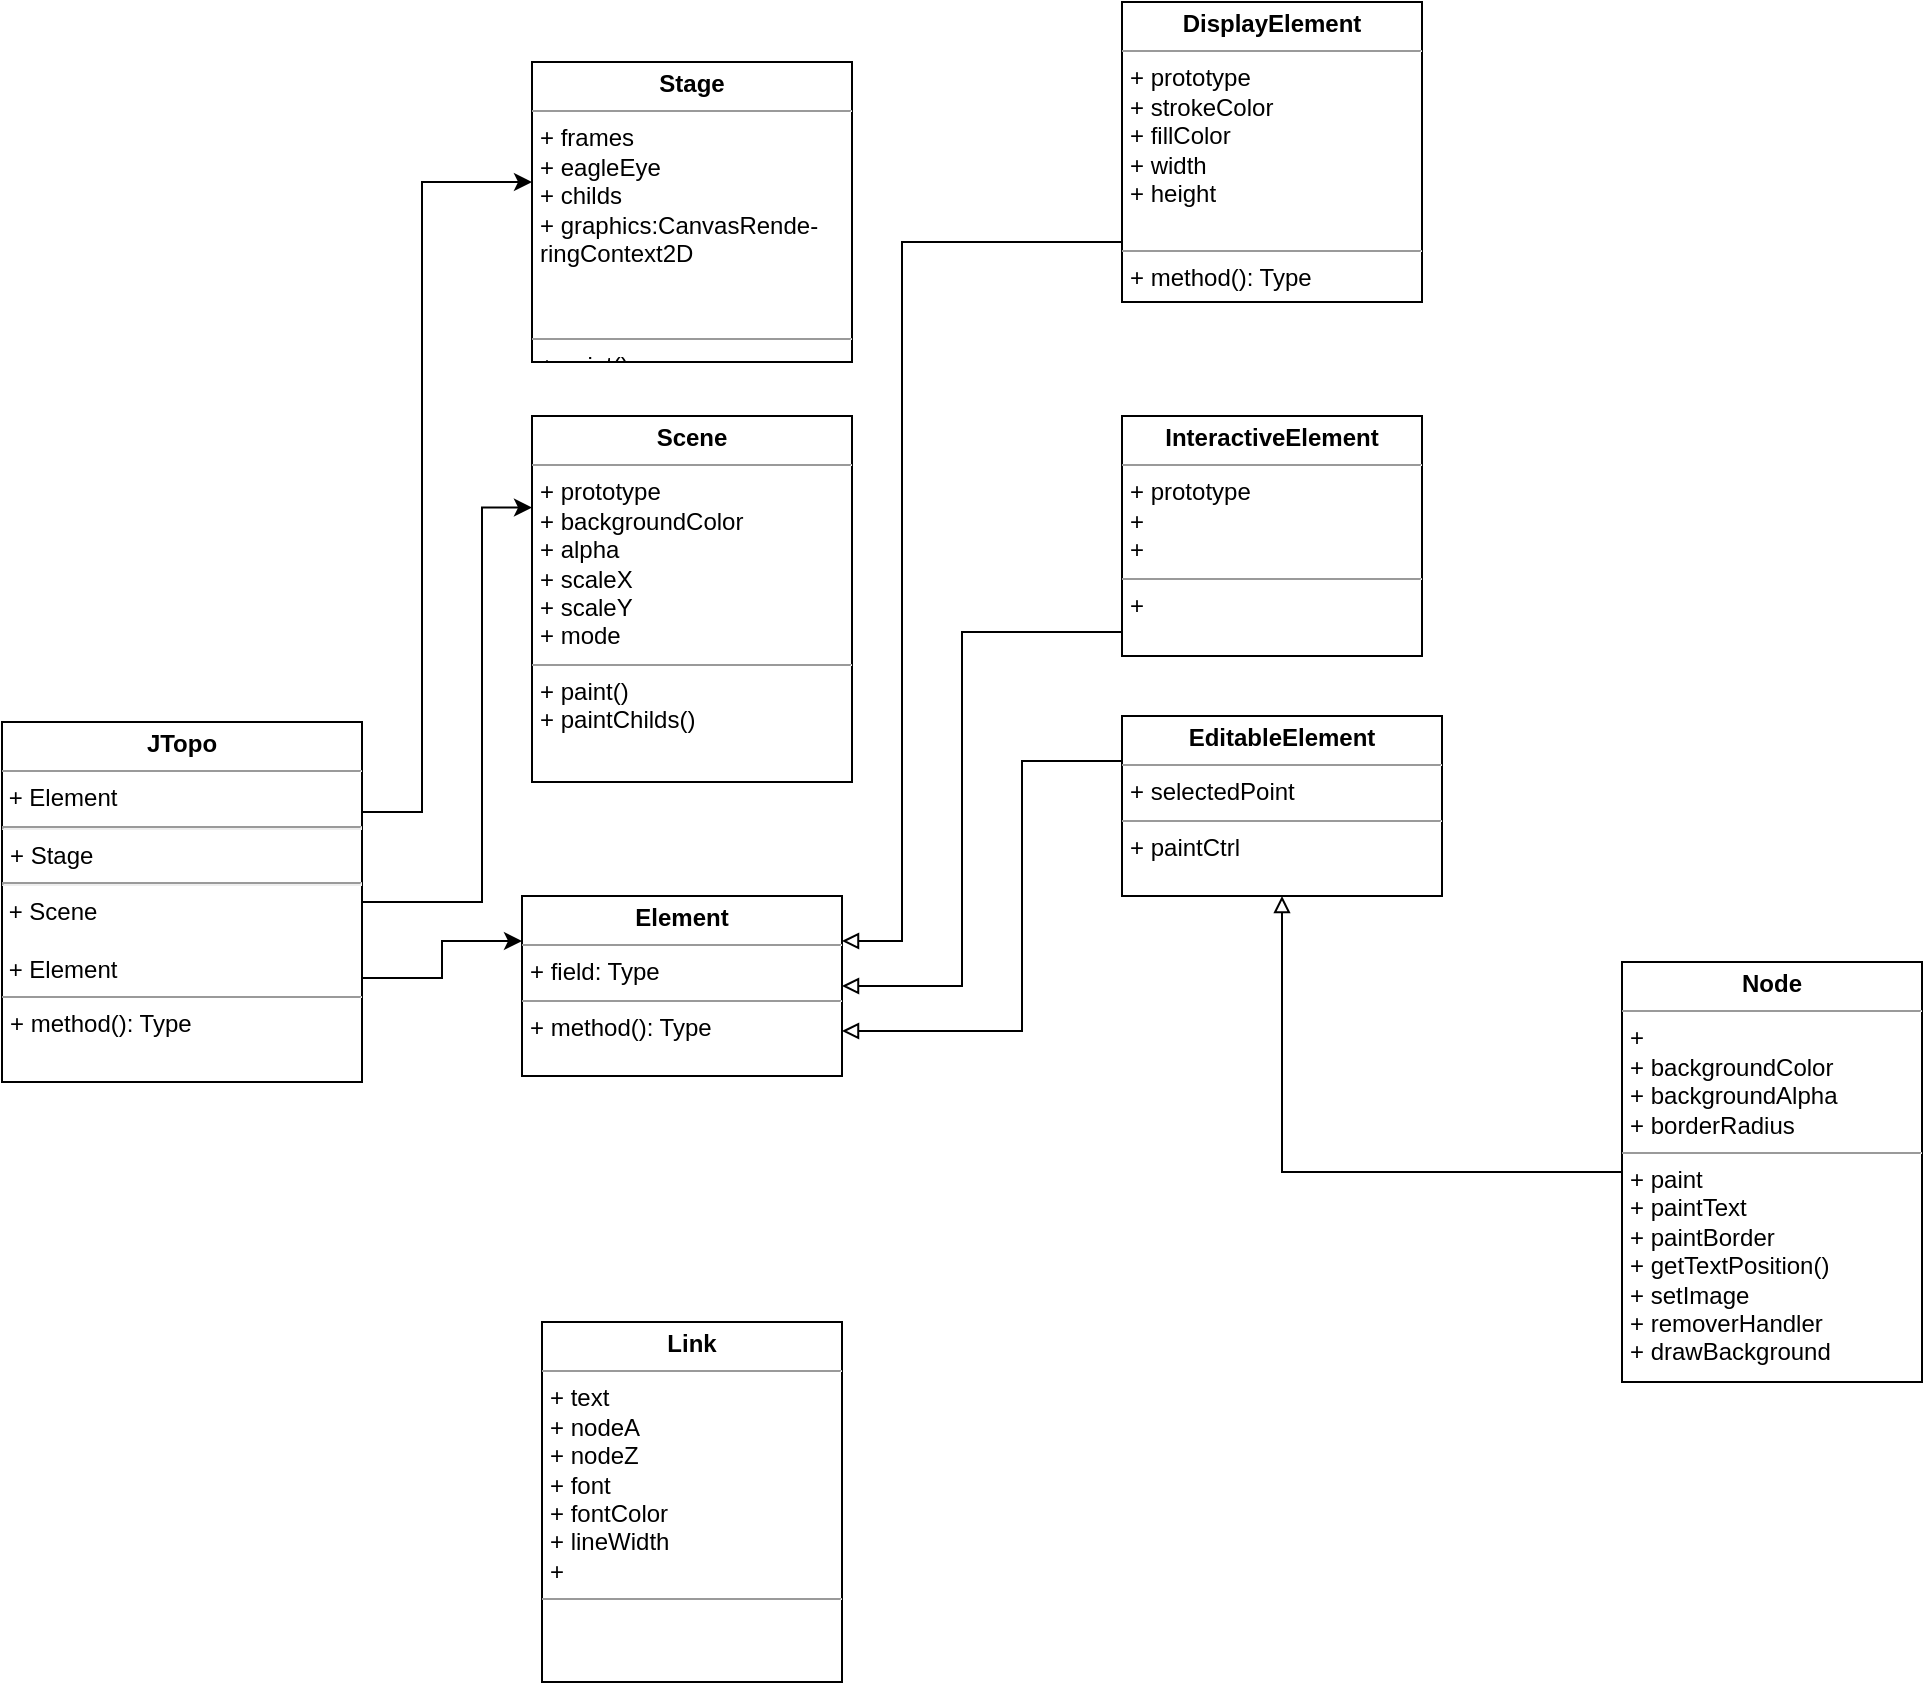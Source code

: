<mxfile version="16.1.4" type="github">
  <diagram id="dJBsx4O1nZzHeu0fgfRI" name="第 1 页">
    <mxGraphModel dx="1035" dy="594" grid="1" gridSize="30" guides="1" tooltips="1" connect="1" arrows="1" fold="1" page="1" pageScale="1" pageWidth="827" pageHeight="1169" background="none" math="0" shadow="0">
      <root>
        <mxCell id="0" />
        <mxCell id="1" parent="0" />
        <mxCell id="udzm1Mu4DVqetjzfQplh-1" value="&lt;p style=&quot;margin: 0px ; margin-top: 4px ; text-align: center&quot;&gt;&lt;b&gt;Scene&lt;/b&gt;&lt;/p&gt;&lt;hr size=&quot;1&quot;&gt;&lt;p style=&quot;margin: 0px ; margin-left: 4px&quot;&gt;+ prototype&lt;/p&gt;&lt;p style=&quot;margin: 0px ; margin-left: 4px&quot;&gt;+ backgroundColor&lt;/p&gt;&lt;p style=&quot;margin: 0px ; margin-left: 4px&quot;&gt;+ alpha&lt;/p&gt;&lt;p style=&quot;margin: 0px ; margin-left: 4px&quot;&gt;+ scaleX&lt;/p&gt;&lt;p style=&quot;margin: 0px ; margin-left: 4px&quot;&gt;+ scaleY&lt;/p&gt;&lt;p style=&quot;margin: 0px ; margin-left: 4px&quot;&gt;+ mode&lt;/p&gt;&lt;hr size=&quot;1&quot;&gt;&lt;p style=&quot;margin: 0px ; margin-left: 4px&quot;&gt;+ paint()&lt;/p&gt;&lt;p style=&quot;margin: 0px ; margin-left: 4px&quot;&gt;+ paintChilds()&lt;/p&gt;" style="verticalAlign=top;align=left;overflow=fill;fontSize=12;fontFamily=Helvetica;html=1;" parent="1" vertex="1">
          <mxGeometry x="355" y="207" width="160" height="183" as="geometry" />
        </mxCell>
        <mxCell id="udzm1Mu4DVqetjzfQplh-4" value="&lt;p style=&quot;margin: 0px ; margin-top: 4px ; text-align: center&quot;&gt;&lt;b&gt;Element&lt;/b&gt;&lt;/p&gt;&lt;hr size=&quot;1&quot;&gt;&lt;p style=&quot;margin: 0px ; margin-left: 4px&quot;&gt;+ field: Type&lt;/p&gt;&lt;hr size=&quot;1&quot;&gt;&lt;p style=&quot;margin: 0px ; margin-left: 4px&quot;&gt;+ method(): Type&lt;/p&gt;" style="verticalAlign=top;align=left;overflow=fill;fontSize=12;fontFamily=Helvetica;html=1;" parent="1" vertex="1">
          <mxGeometry x="350" y="447" width="160" height="90" as="geometry" />
        </mxCell>
        <mxCell id="udzm1Mu4DVqetjzfQplh-9" style="edgeStyle=orthogonalEdgeStyle;rounded=0;orthogonalLoop=1;jettySize=auto;html=1;exitX=1;exitY=0.711;exitDx=0;exitDy=0;entryX=0;entryY=0.25;entryDx=0;entryDy=0;exitPerimeter=0;" parent="1" source="udzm1Mu4DVqetjzfQplh-6" target="udzm1Mu4DVqetjzfQplh-4" edge="1">
          <mxGeometry relative="1" as="geometry" />
        </mxCell>
        <mxCell id="udzm1Mu4DVqetjzfQplh-11" style="edgeStyle=orthogonalEdgeStyle;rounded=0;orthogonalLoop=1;jettySize=auto;html=1;entryX=0;entryY=0.25;entryDx=0;entryDy=0;" parent="1" source="udzm1Mu4DVqetjzfQplh-6" target="udzm1Mu4DVqetjzfQplh-1" edge="1">
          <mxGeometry relative="1" as="geometry">
            <Array as="points">
              <mxPoint x="330" y="450" />
              <mxPoint x="330" y="253" />
            </Array>
          </mxGeometry>
        </mxCell>
        <mxCell id="cU1L_D_72BI2gZXMQlzF-6" style="edgeStyle=orthogonalEdgeStyle;rounded=0;orthogonalLoop=1;jettySize=auto;html=1;exitX=1;exitY=0.25;exitDx=0;exitDy=0;entryX=0;entryY=0.4;entryDx=0;entryDy=0;entryPerimeter=0;" parent="1" source="udzm1Mu4DVqetjzfQplh-6" target="wFrleSMICrfKURf7I-VC-1" edge="1">
          <mxGeometry relative="1" as="geometry">
            <Array as="points">
              <mxPoint x="300" y="405" />
              <mxPoint x="300" y="90" />
            </Array>
          </mxGeometry>
        </mxCell>
        <mxCell id="udzm1Mu4DVqetjzfQplh-6" value="&lt;p style=&quot;margin: 0px ; margin-top: 4px ; text-align: center&quot;&gt;&lt;b&gt;JTopo&lt;/b&gt;&lt;/p&gt;&lt;hr size=&quot;1&quot;&gt;&amp;nbsp;+ Element&lt;hr&gt;&lt;p style=&quot;margin: 0px ; margin-left: 4px&quot;&gt;+ Stage&lt;/p&gt;&lt;hr&gt;&amp;nbsp;+ Scene&lt;br&gt;&lt;br&gt;&amp;nbsp;+ Element&lt;br&gt;&lt;hr size=&quot;1&quot;&gt;&lt;p style=&quot;margin: 0px ; margin-left: 4px&quot;&gt;+ method(): Type&lt;/p&gt;" style="verticalAlign=top;align=left;overflow=fill;fontSize=12;fontFamily=Helvetica;html=1;" parent="1" vertex="1">
          <mxGeometry x="90" y="360" width="180" height="180" as="geometry" />
        </mxCell>
        <mxCell id="wFrleSMICrfKURf7I-VC-1" value="&lt;p style=&quot;margin: 0px ; margin-top: 4px ; text-align: center&quot;&gt;&lt;b&gt;Stage&lt;/b&gt;&lt;/p&gt;&lt;hr size=&quot;1&quot;&gt;&lt;p style=&quot;margin: 0px ; margin-left: 4px&quot;&gt;+ frames&lt;/p&gt;&lt;p style=&quot;margin: 0px ; margin-left: 4px&quot;&gt;+ eagleEye&lt;/p&gt;&lt;p style=&quot;margin: 0px ; margin-left: 4px&quot;&gt;+ childs&lt;/p&gt;&lt;p style=&quot;margin: 0px ; margin-left: 4px&quot;&gt;+ graphics:CanvasRende-&lt;/p&gt;&lt;p style=&quot;margin: 0px ; margin-left: 4px&quot;&gt;ringContext2D&lt;/p&gt;&lt;p style=&quot;margin: 0px ; margin-left: 4px&quot;&gt;&lt;br&gt;&lt;/p&gt;&lt;p style=&quot;margin: 0px ; margin-left: 4px&quot;&gt;&lt;br&gt;&lt;/p&gt;&lt;hr size=&quot;1&quot;&gt;&lt;p style=&quot;margin: 0px ; margin-left: 4px&quot;&gt;+ paint()&lt;/p&gt;" style="verticalAlign=top;align=left;overflow=fill;fontSize=12;fontFamily=Helvetica;html=1;" parent="1" vertex="1">
          <mxGeometry x="355" y="30" width="160" height="150" as="geometry" />
        </mxCell>
        <mxCell id="wFrleSMICrfKURf7I-VC-2" value="&lt;p style=&quot;margin: 0px ; margin-top: 4px ; text-align: center&quot;&gt;&lt;b&gt;Link&lt;/b&gt;&lt;/p&gt;&lt;hr size=&quot;1&quot;&gt;&lt;p style=&quot;margin: 0px ; margin-left: 4px&quot;&gt;+ text&lt;/p&gt;&lt;p style=&quot;margin: 0px ; margin-left: 4px&quot;&gt;+ nodeA&lt;/p&gt;&lt;p style=&quot;margin: 0px ; margin-left: 4px&quot;&gt;+ nodeZ&amp;nbsp;&amp;nbsp;&lt;/p&gt;&lt;p style=&quot;margin: 0px ; margin-left: 4px&quot;&gt;+ font&lt;/p&gt;&lt;p style=&quot;margin: 0px ; margin-left: 4px&quot;&gt;+ fontColor&lt;/p&gt;&lt;p style=&quot;margin: 0px ; margin-left: 4px&quot;&gt;+ lineWidth&amp;nbsp;&lt;/p&gt;&lt;p style=&quot;margin: 0px ; margin-left: 4px&quot;&gt;+&amp;nbsp;&lt;/p&gt;&lt;hr size=&quot;1&quot;&gt;&lt;p style=&quot;margin: 0px ; margin-left: 4px&quot;&gt;&lt;br&gt;&lt;/p&gt;" style="verticalAlign=top;align=left;overflow=fill;fontSize=12;fontFamily=Helvetica;html=1;" parent="1" vertex="1">
          <mxGeometry x="360" y="660" width="150" height="180" as="geometry" />
        </mxCell>
        <mxCell id="wFrleSMICrfKURf7I-VC-6" value="" style="edgeStyle=orthogonalEdgeStyle;rounded=0;orthogonalLoop=1;jettySize=auto;html=1;exitX=0;exitY=0.75;exitDx=0;exitDy=0;entryX=1;entryY=0.5;entryDx=0;entryDy=0;endArrow=block;endFill=0;" parent="1" source="wFrleSMICrfKURf7I-VC-5" target="udzm1Mu4DVqetjzfQplh-4" edge="1">
          <mxGeometry relative="1" as="geometry">
            <Array as="points">
              <mxPoint x="650" y="315" />
              <mxPoint x="570" y="315" />
              <mxPoint x="570" y="492" />
            </Array>
            <mxPoint x="600" y="492" as="targetPoint" />
          </mxGeometry>
        </mxCell>
        <mxCell id="wFrleSMICrfKURf7I-VC-5" value="&lt;p style=&quot;margin: 0px ; margin-top: 4px ; text-align: center&quot;&gt;&lt;b&gt;InteractiveElement&lt;/b&gt;&lt;/p&gt;&lt;hr size=&quot;1&quot;&gt;&lt;p style=&quot;margin: 0px ; margin-left: 4px&quot;&gt;+ prototype&lt;/p&gt;&lt;p style=&quot;margin: 0px ; margin-left: 4px&quot;&gt;+&amp;nbsp;&lt;/p&gt;&lt;p style=&quot;margin: 0px ; margin-left: 4px&quot;&gt;+&amp;nbsp;&lt;/p&gt;&lt;hr size=&quot;1&quot;&gt;&lt;p style=&quot;margin: 0px ; margin-left: 4px&quot;&gt;+&amp;nbsp;&lt;/p&gt;" style="verticalAlign=top;align=left;overflow=fill;fontSize=12;fontFamily=Helvetica;html=1;" parent="1" vertex="1">
          <mxGeometry x="650" y="207" width="150" height="120" as="geometry" />
        </mxCell>
        <mxCell id="wFrleSMICrfKURf7I-VC-9" style="edgeStyle=orthogonalEdgeStyle;rounded=0;orthogonalLoop=1;jettySize=auto;html=1;exitX=0;exitY=0.5;exitDx=0;exitDy=0;entryX=1;entryY=0.25;entryDx=0;entryDy=0;endArrow=block;endFill=0;" parent="1" source="wFrleSMICrfKURf7I-VC-7" target="udzm1Mu4DVqetjzfQplh-4" edge="1">
          <mxGeometry relative="1" as="geometry">
            <Array as="points">
              <mxPoint x="540" y="120" />
              <mxPoint x="540" y="470" />
            </Array>
          </mxGeometry>
        </mxCell>
        <mxCell id="wFrleSMICrfKURf7I-VC-7" value="&lt;p style=&quot;margin: 0px ; margin-top: 4px ; text-align: center&quot;&gt;&lt;b&gt;DisplayElement&lt;/b&gt;&lt;/p&gt;&lt;hr size=&quot;1&quot;&gt;&lt;p style=&quot;margin: 0px ; margin-left: 4px&quot;&gt;+ prototype&lt;/p&gt;&lt;p style=&quot;margin: 0px ; margin-left: 4px&quot;&gt;+ strokeColor&lt;/p&gt;&lt;p style=&quot;margin: 0px ; margin-left: 4px&quot;&gt;+ fillColor&lt;/p&gt;&lt;p style=&quot;margin: 0px ; margin-left: 4px&quot;&gt;+ width&lt;/p&gt;&lt;p style=&quot;margin: 0px ; margin-left: 4px&quot;&gt;+ height&lt;/p&gt;&lt;p style=&quot;margin: 0px ; margin-left: 4px&quot;&gt;&lt;br&gt;&lt;/p&gt;&lt;hr size=&quot;1&quot;&gt;&lt;p style=&quot;margin: 0px ; margin-left: 4px&quot;&gt;+ method(): Type&lt;/p&gt;" style="verticalAlign=top;align=left;overflow=fill;fontSize=12;fontFamily=Helvetica;html=1;" parent="1" vertex="1">
          <mxGeometry x="650" width="150" height="150" as="geometry" />
        </mxCell>
        <mxCell id="cU1L_D_72BI2gZXMQlzF-1" style="edgeStyle=orthogonalEdgeStyle;rounded=0;orthogonalLoop=1;jettySize=auto;html=1;exitX=0;exitY=0.25;exitDx=0;exitDy=0;entryX=1;entryY=0.75;entryDx=0;entryDy=0;endArrow=block;endFill=0;" parent="1" source="wFrleSMICrfKURf7I-VC-8" target="udzm1Mu4DVqetjzfQplh-4" edge="1">
          <mxGeometry relative="1" as="geometry">
            <Array as="points">
              <mxPoint x="600" y="380" />
              <mxPoint x="600" y="515" />
            </Array>
          </mxGeometry>
        </mxCell>
        <mxCell id="wFrleSMICrfKURf7I-VC-8" value="&lt;p style=&quot;margin: 0px ; margin-top: 4px ; text-align: center&quot;&gt;&lt;b&gt;EditableElement&lt;/b&gt;&lt;/p&gt;&lt;hr size=&quot;1&quot;&gt;&lt;p style=&quot;margin: 0px ; margin-left: 4px&quot;&gt;+ selectedPoint&lt;/p&gt;&lt;hr size=&quot;1&quot;&gt;&lt;p style=&quot;margin: 0px ; margin-left: 4px&quot;&gt;+ paintCtrl&amp;nbsp;&lt;/p&gt;" style="verticalAlign=top;align=left;overflow=fill;fontSize=12;fontFamily=Helvetica;html=1;" parent="1" vertex="1">
          <mxGeometry x="650" y="357" width="160" height="90" as="geometry" />
        </mxCell>
        <mxCell id="inPPQYrgEC_dOLwyW2k9-1" style="edgeStyle=orthogonalEdgeStyle;rounded=0;orthogonalLoop=1;jettySize=auto;html=1;exitX=0;exitY=0.5;exitDx=0;exitDy=0;entryX=0.5;entryY=1;entryDx=0;entryDy=0;endArrow=block;endFill=0;endSize=6;" parent="1" source="z_XjH2AizJ-G1wBY0Lii-1" target="wFrleSMICrfKURf7I-VC-8" edge="1">
          <mxGeometry relative="1" as="geometry" />
        </mxCell>
        <mxCell id="z_XjH2AizJ-G1wBY0Lii-1" value="&lt;p style=&quot;margin: 0px ; margin-top: 4px ; text-align: center&quot;&gt;&lt;b&gt;Node&lt;/b&gt;&lt;/p&gt;&lt;hr size=&quot;1&quot;&gt;&lt;p style=&quot;margin: 0px ; margin-left: 4px&quot;&gt;+&amp;nbsp;&lt;/p&gt;&lt;p style=&quot;margin: 0px ; margin-left: 4px&quot;&gt;+ backgroundColor&lt;/p&gt;&lt;p style=&quot;margin: 0px ; margin-left: 4px&quot;&gt;+ backgroundAlpha&lt;br&gt;&lt;/p&gt;&lt;p style=&quot;margin: 0px ; margin-left: 4px&quot;&gt;+ borderRadius&amp;nbsp;&lt;/p&gt;&lt;hr size=&quot;1&quot;&gt;&lt;p style=&quot;margin: 0px ; margin-left: 4px&quot;&gt;+ paint&lt;/p&gt;&lt;p style=&quot;margin: 0px ; margin-left: 4px&quot;&gt;+ paintText&lt;/p&gt;&lt;p style=&quot;margin: 0px ; margin-left: 4px&quot;&gt;+ paintBorder&lt;/p&gt;&lt;p style=&quot;margin: 0px ; margin-left: 4px&quot;&gt;+ getTextPosition()&lt;/p&gt;&lt;p style=&quot;margin: 0px ; margin-left: 4px&quot;&gt;+ setImage&lt;/p&gt;&lt;p style=&quot;margin: 0px ; margin-left: 4px&quot;&gt;+ removerHandler&lt;/p&gt;&lt;p style=&quot;margin: 0px ; margin-left: 4px&quot;&gt;+ drawBackground&lt;/p&gt;" style="verticalAlign=top;align=left;overflow=fill;fontSize=12;fontFamily=Helvetica;html=1;" parent="1" vertex="1">
          <mxGeometry x="900" y="480" width="150" height="210" as="geometry" />
        </mxCell>
      </root>
    </mxGraphModel>
  </diagram>
</mxfile>
